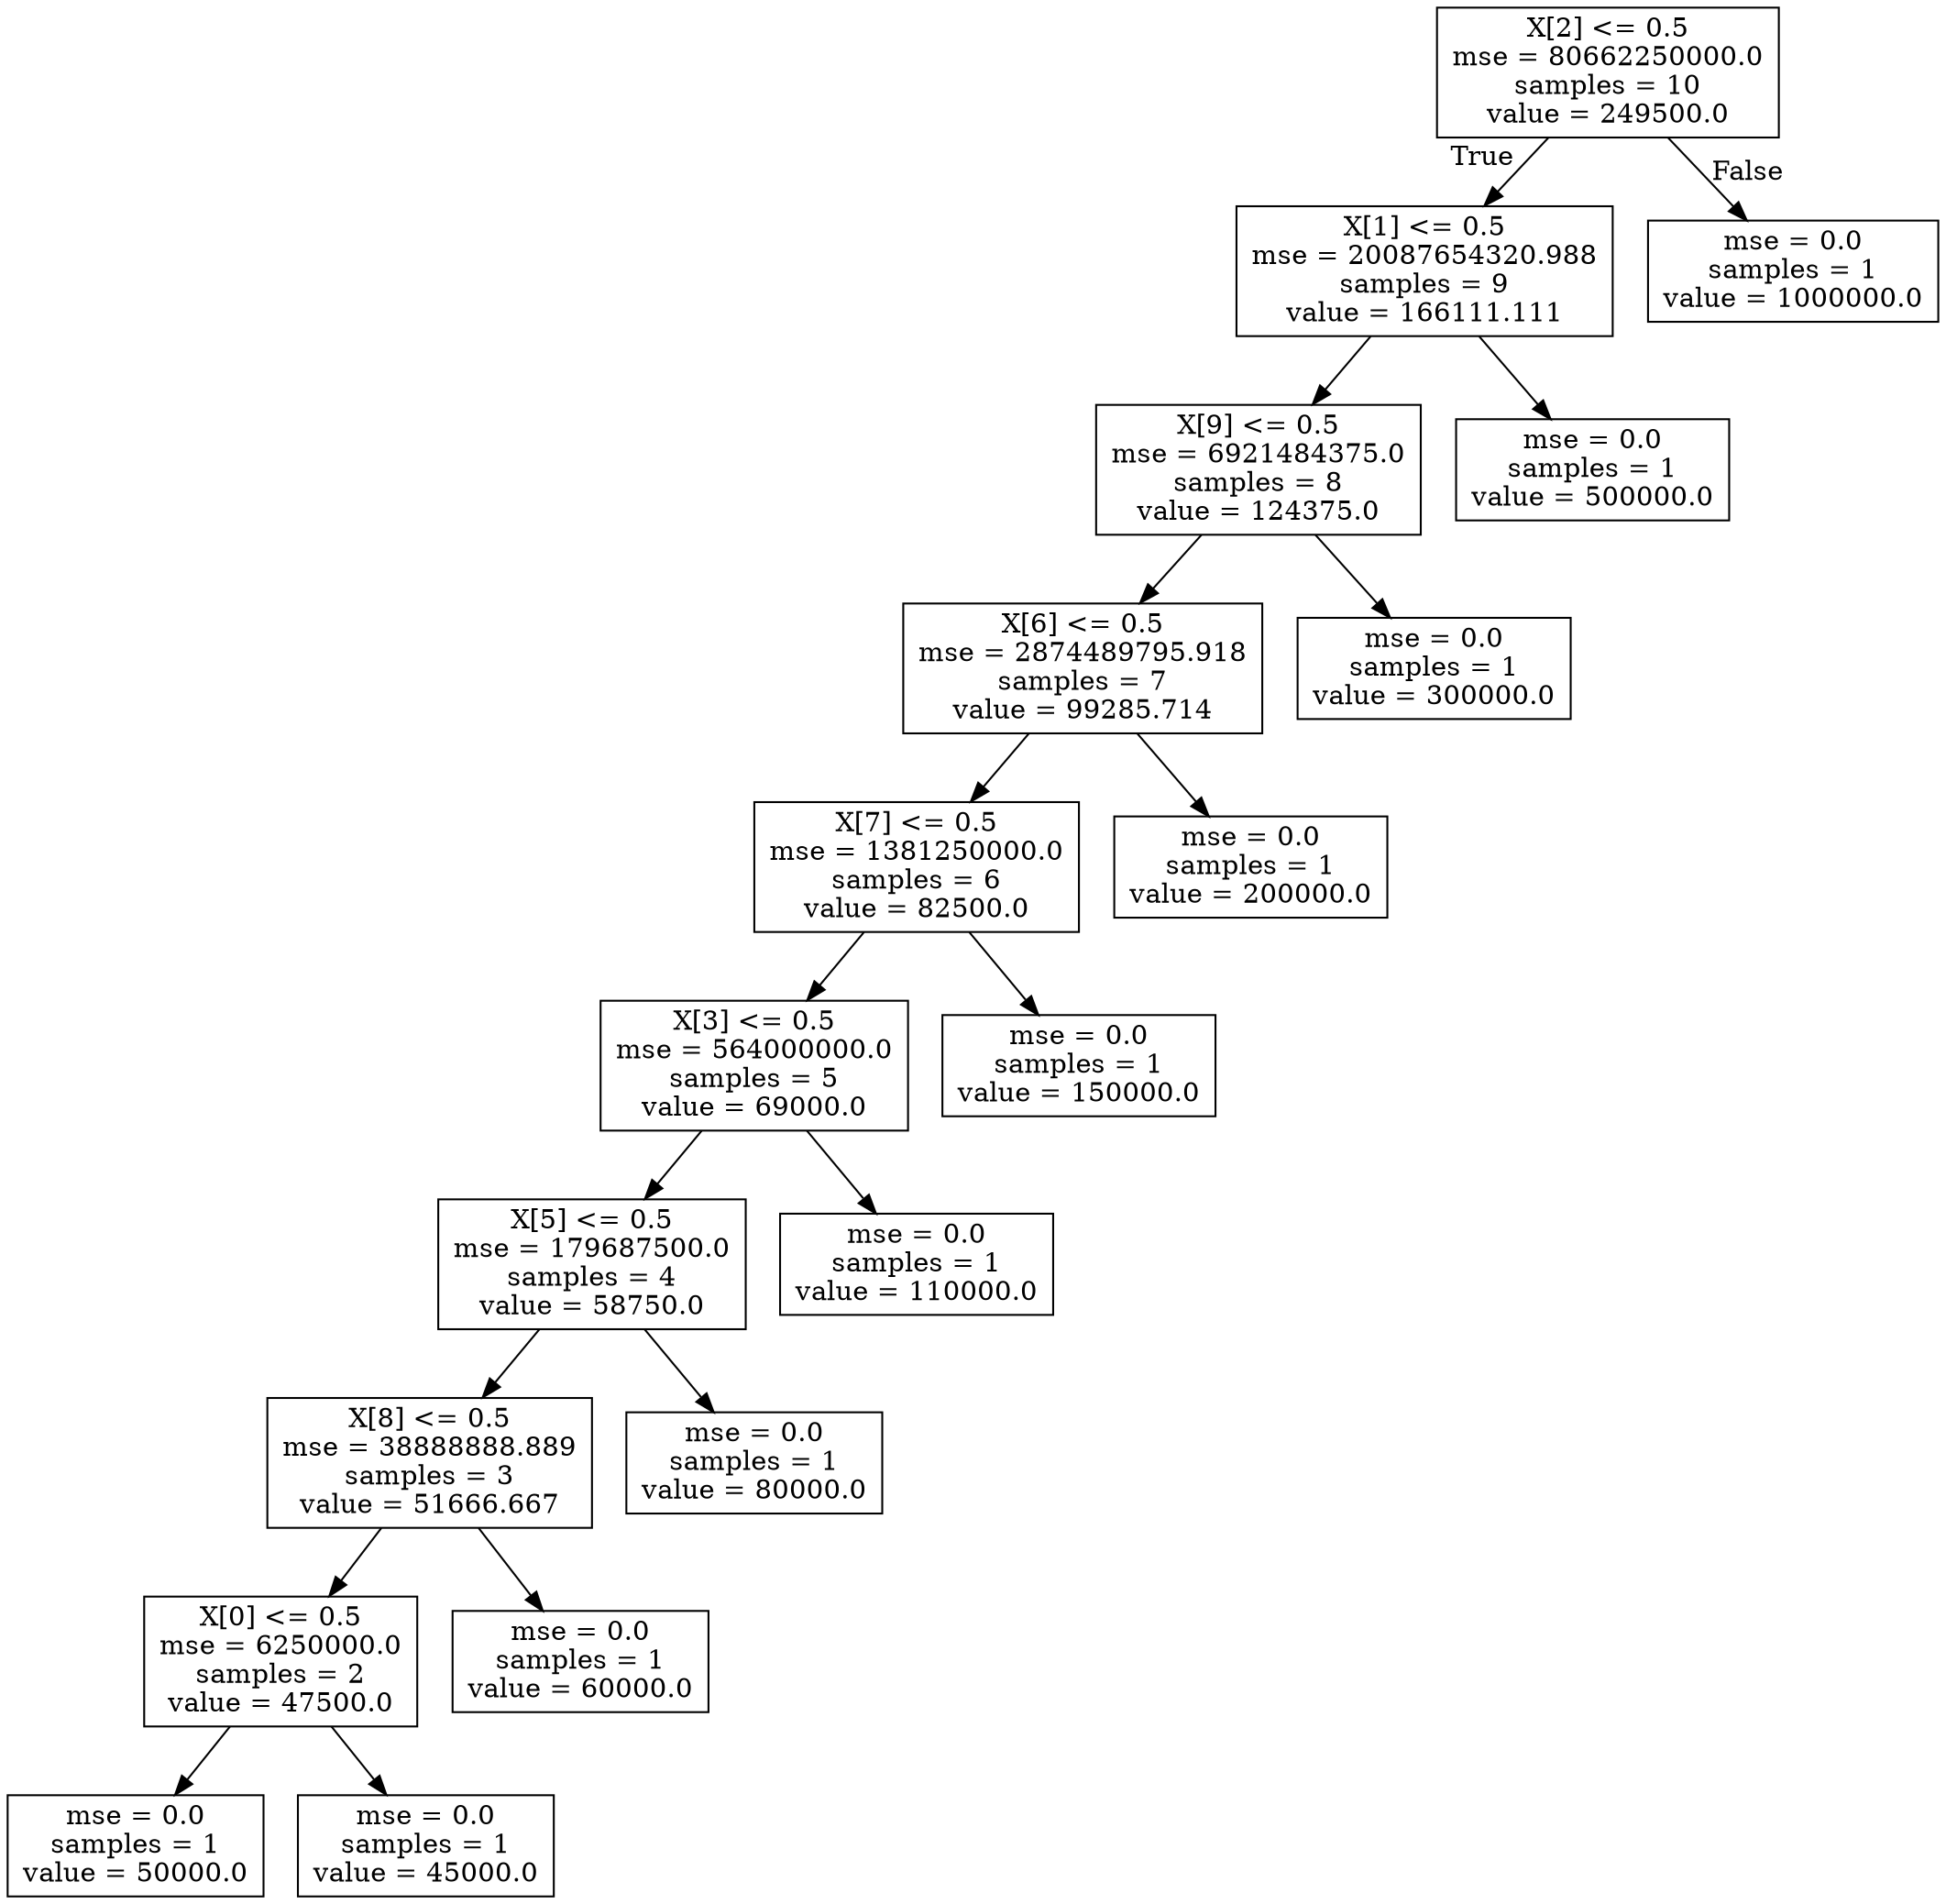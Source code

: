 digraph Tree {
node [shape=box] ;
0 [label="X[2] <= 0.5\nmse = 80662250000.0\nsamples = 10\nvalue = 249500.0"] ;
1 [label="X[1] <= 0.5\nmse = 20087654320.988\nsamples = 9\nvalue = 166111.111"] ;
0 -> 1 [labeldistance=2.5, labelangle=45, headlabel="True"] ;
2 [label="X[9] <= 0.5\nmse = 6921484375.0\nsamples = 8\nvalue = 124375.0"] ;
1 -> 2 ;
3 [label="X[6] <= 0.5\nmse = 2874489795.918\nsamples = 7\nvalue = 99285.714"] ;
2 -> 3 ;
4 [label="X[7] <= 0.5\nmse = 1381250000.0\nsamples = 6\nvalue = 82500.0"] ;
3 -> 4 ;
5 [label="X[3] <= 0.5\nmse = 564000000.0\nsamples = 5\nvalue = 69000.0"] ;
4 -> 5 ;
6 [label="X[5] <= 0.5\nmse = 179687500.0\nsamples = 4\nvalue = 58750.0"] ;
5 -> 6 ;
7 [label="X[8] <= 0.5\nmse = 38888888.889\nsamples = 3\nvalue = 51666.667"] ;
6 -> 7 ;
8 [label="X[0] <= 0.5\nmse = 6250000.0\nsamples = 2\nvalue = 47500.0"] ;
7 -> 8 ;
9 [label="mse = 0.0\nsamples = 1\nvalue = 50000.0"] ;
8 -> 9 ;
10 [label="mse = 0.0\nsamples = 1\nvalue = 45000.0"] ;
8 -> 10 ;
11 [label="mse = 0.0\nsamples = 1\nvalue = 60000.0"] ;
7 -> 11 ;
12 [label="mse = 0.0\nsamples = 1\nvalue = 80000.0"] ;
6 -> 12 ;
13 [label="mse = 0.0\nsamples = 1\nvalue = 110000.0"] ;
5 -> 13 ;
14 [label="mse = 0.0\nsamples = 1\nvalue = 150000.0"] ;
4 -> 14 ;
15 [label="mse = 0.0\nsamples = 1\nvalue = 200000.0"] ;
3 -> 15 ;
16 [label="mse = 0.0\nsamples = 1\nvalue = 300000.0"] ;
2 -> 16 ;
17 [label="mse = 0.0\nsamples = 1\nvalue = 500000.0"] ;
1 -> 17 ;
18 [label="mse = 0.0\nsamples = 1\nvalue = 1000000.0"] ;
0 -> 18 [labeldistance=2.5, labelangle=-45, headlabel="False"] ;
}